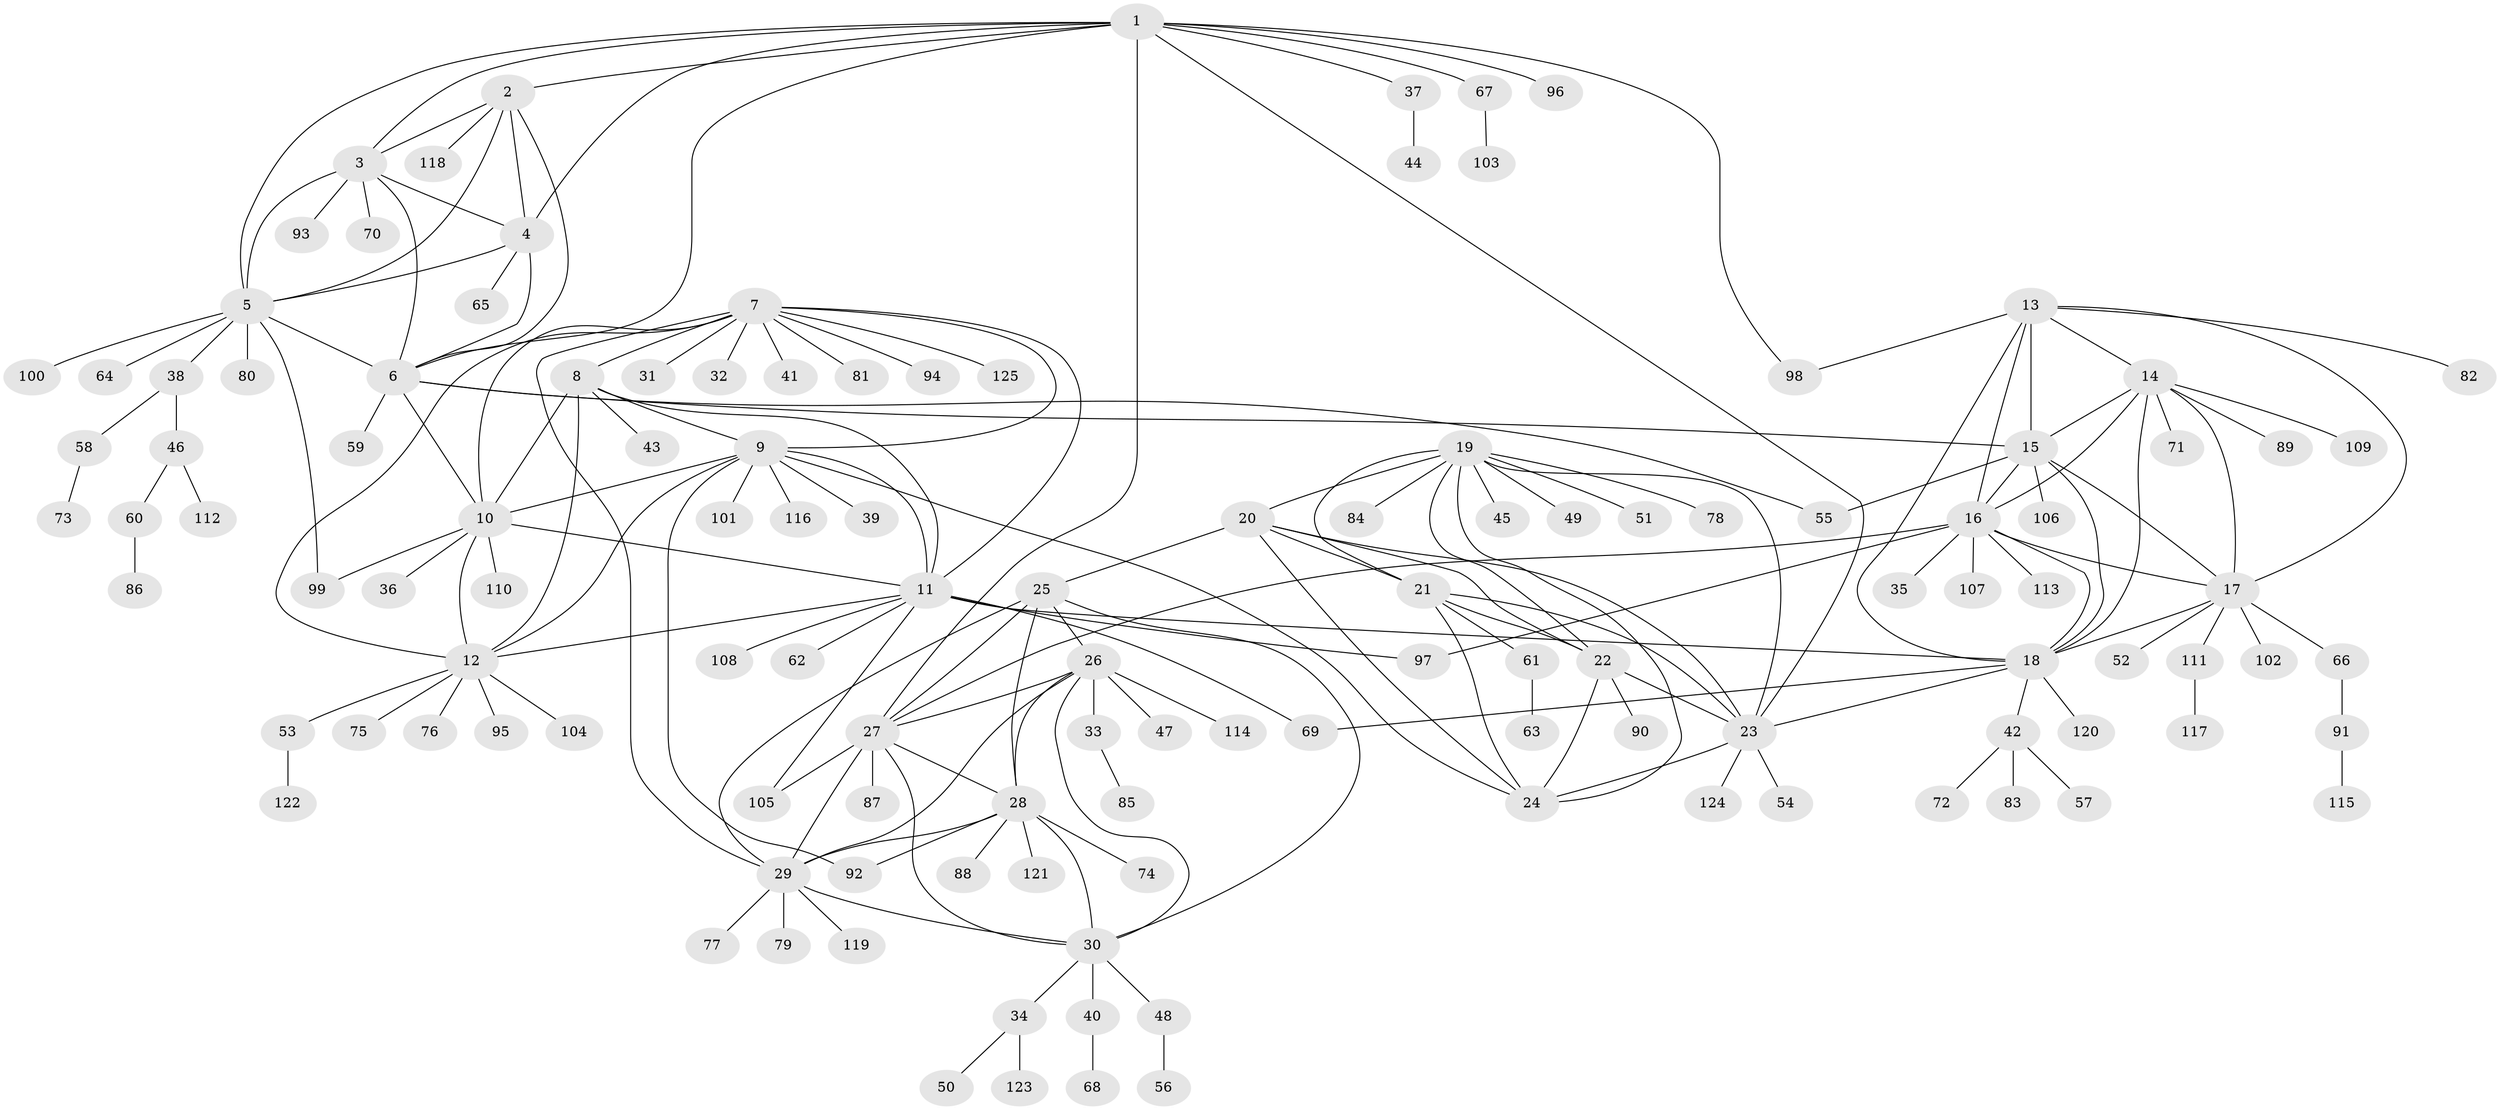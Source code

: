 // Generated by graph-tools (version 1.1) at 2025/16/03/09/25 04:16:06]
// undirected, 125 vertices, 187 edges
graph export_dot {
graph [start="1"]
  node [color=gray90,style=filled];
  1;
  2;
  3;
  4;
  5;
  6;
  7;
  8;
  9;
  10;
  11;
  12;
  13;
  14;
  15;
  16;
  17;
  18;
  19;
  20;
  21;
  22;
  23;
  24;
  25;
  26;
  27;
  28;
  29;
  30;
  31;
  32;
  33;
  34;
  35;
  36;
  37;
  38;
  39;
  40;
  41;
  42;
  43;
  44;
  45;
  46;
  47;
  48;
  49;
  50;
  51;
  52;
  53;
  54;
  55;
  56;
  57;
  58;
  59;
  60;
  61;
  62;
  63;
  64;
  65;
  66;
  67;
  68;
  69;
  70;
  71;
  72;
  73;
  74;
  75;
  76;
  77;
  78;
  79;
  80;
  81;
  82;
  83;
  84;
  85;
  86;
  87;
  88;
  89;
  90;
  91;
  92;
  93;
  94;
  95;
  96;
  97;
  98;
  99;
  100;
  101;
  102;
  103;
  104;
  105;
  106;
  107;
  108;
  109;
  110;
  111;
  112;
  113;
  114;
  115;
  116;
  117;
  118;
  119;
  120;
  121;
  122;
  123;
  124;
  125;
  1 -- 2;
  1 -- 3;
  1 -- 4;
  1 -- 5;
  1 -- 6;
  1 -- 23;
  1 -- 27;
  1 -- 37;
  1 -- 67;
  1 -- 96;
  1 -- 98;
  2 -- 3;
  2 -- 4;
  2 -- 5;
  2 -- 6;
  2 -- 118;
  3 -- 4;
  3 -- 5;
  3 -- 6;
  3 -- 70;
  3 -- 93;
  4 -- 5;
  4 -- 6;
  4 -- 65;
  5 -- 6;
  5 -- 38;
  5 -- 64;
  5 -- 80;
  5 -- 99;
  5 -- 100;
  6 -- 10;
  6 -- 15;
  6 -- 55;
  6 -- 59;
  7 -- 8;
  7 -- 9;
  7 -- 10;
  7 -- 11;
  7 -- 12;
  7 -- 29;
  7 -- 31;
  7 -- 32;
  7 -- 41;
  7 -- 81;
  7 -- 94;
  7 -- 125;
  8 -- 9;
  8 -- 10;
  8 -- 11;
  8 -- 12;
  8 -- 43;
  9 -- 10;
  9 -- 11;
  9 -- 12;
  9 -- 24;
  9 -- 39;
  9 -- 92;
  9 -- 101;
  9 -- 116;
  10 -- 11;
  10 -- 12;
  10 -- 36;
  10 -- 99;
  10 -- 110;
  11 -- 12;
  11 -- 18;
  11 -- 62;
  11 -- 69;
  11 -- 97;
  11 -- 105;
  11 -- 108;
  12 -- 53;
  12 -- 75;
  12 -- 76;
  12 -- 95;
  12 -- 104;
  13 -- 14;
  13 -- 15;
  13 -- 16;
  13 -- 17;
  13 -- 18;
  13 -- 82;
  13 -- 98;
  14 -- 15;
  14 -- 16;
  14 -- 17;
  14 -- 18;
  14 -- 71;
  14 -- 89;
  14 -- 109;
  15 -- 16;
  15 -- 17;
  15 -- 18;
  15 -- 55;
  15 -- 106;
  16 -- 17;
  16 -- 18;
  16 -- 27;
  16 -- 35;
  16 -- 97;
  16 -- 107;
  16 -- 113;
  17 -- 18;
  17 -- 52;
  17 -- 66;
  17 -- 102;
  17 -- 111;
  18 -- 23;
  18 -- 42;
  18 -- 69;
  18 -- 120;
  19 -- 20;
  19 -- 21;
  19 -- 22;
  19 -- 23;
  19 -- 24;
  19 -- 45;
  19 -- 49;
  19 -- 51;
  19 -- 78;
  19 -- 84;
  20 -- 21;
  20 -- 22;
  20 -- 23;
  20 -- 24;
  20 -- 25;
  21 -- 22;
  21 -- 23;
  21 -- 24;
  21 -- 61;
  22 -- 23;
  22 -- 24;
  22 -- 90;
  23 -- 24;
  23 -- 54;
  23 -- 124;
  25 -- 26;
  25 -- 27;
  25 -- 28;
  25 -- 29;
  25 -- 30;
  26 -- 27;
  26 -- 28;
  26 -- 29;
  26 -- 30;
  26 -- 33;
  26 -- 47;
  26 -- 114;
  27 -- 28;
  27 -- 29;
  27 -- 30;
  27 -- 87;
  27 -- 105;
  28 -- 29;
  28 -- 30;
  28 -- 74;
  28 -- 88;
  28 -- 92;
  28 -- 121;
  29 -- 30;
  29 -- 77;
  29 -- 79;
  29 -- 119;
  30 -- 34;
  30 -- 40;
  30 -- 48;
  33 -- 85;
  34 -- 50;
  34 -- 123;
  37 -- 44;
  38 -- 46;
  38 -- 58;
  40 -- 68;
  42 -- 57;
  42 -- 72;
  42 -- 83;
  46 -- 60;
  46 -- 112;
  48 -- 56;
  53 -- 122;
  58 -- 73;
  60 -- 86;
  61 -- 63;
  66 -- 91;
  67 -- 103;
  91 -- 115;
  111 -- 117;
}
